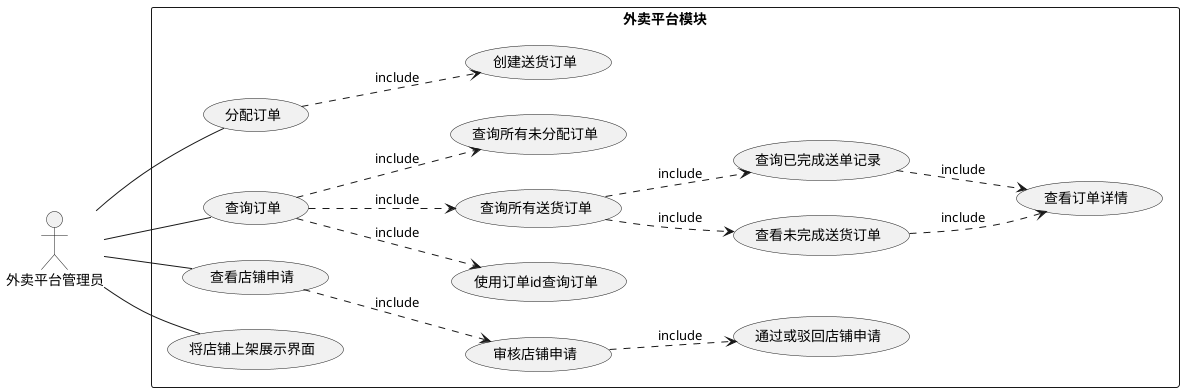 @startuml
'https://plantuml.com/use-case-diagram
left to right direction

rectangle 外卖平台模块{

usecase 分配订单
usecase 创建送货订单

(分配订单) ..> (创建送货订单):include
usecase 查询订单
usecase 使用订单id查询订单
usecase 查询所有送货订单

usecase 查看未完成送货订单
usecase 查询已完成送单记录
usecase 查询所有未分配订单
(查询订单)..>(使用订单id查询订单):include
(查询订单)..>(查询所有未分配订单):include
(查询订单)..>(查询所有送货订单):include

(查询所有送货订单)..>(查看未完成送货订单):include
(查询所有送货订单)..>(查询已完成送单记录):include
(查看未完成送货订单) ..> (查看订单详情):include
(查询已完成送单记录)..> (查看订单详情):include

usecase 查看店铺申请
usecase 审核店铺申请
usecase 将店铺上架展示界面
usecase 通过或驳回店铺申请
(查看店铺申请) ..>(审核店铺申请):include
(审核店铺申请)..>(通过或驳回店铺申请):include
}

外卖平台管理员 -- (查询订单)
外卖平台管理员 -- (分配订单)
外卖平台管理员 -- (查看店铺申请)
外卖平台管理员 -- (将店铺上架展示界面)

@enduml